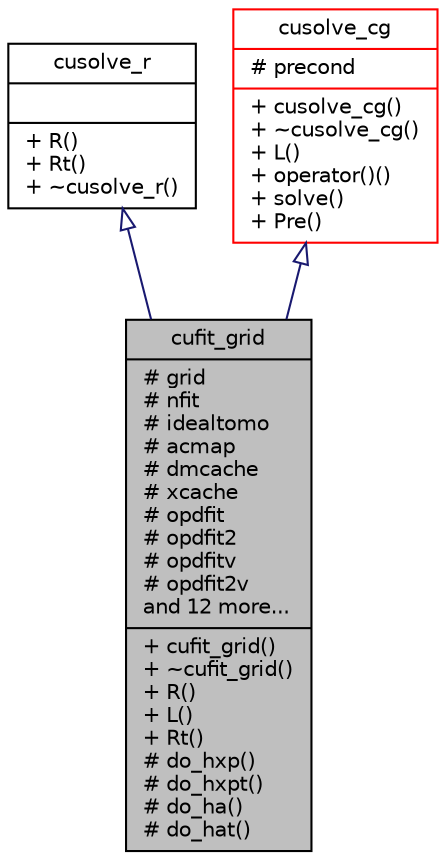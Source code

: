 digraph "cufit_grid"
{
 // INTERACTIVE_SVG=YES
  bgcolor="transparent";
  edge [fontname="Helvetica",fontsize="10",labelfontname="Helvetica",labelfontsize="10"];
  node [fontname="Helvetica",fontsize="10",shape=record];
  Node0 [label="{cufit_grid\n|# grid\l# nfit\l# idealtomo\l# acmap\l# dmcache\l# xcache\l# opdfit\l# opdfit2\l# opdfitv\l# opdfit2v\land 12 more...\l|+ cufit_grid()\l+ ~cufit_grid()\l+ R()\l+ L()\l+ Rt()\l# do_hxp()\l# do_hxpt()\l# do_ha()\l# do_hat()\l}",height=0.2,width=0.4,color="black", fillcolor="grey75", style="filled", fontcolor="black"];
  Node1 -> Node0 [dir="back",color="midnightblue",fontsize="10",style="solid",arrowtail="onormal",fontname="Helvetica"];
  Node1 [label="{cusolve_r\n||+ R()\l+ Rt()\l+ ~cusolve_r()\l}",height=0.2,width=0.4,color="black",URL="$classcusolve__r.html"];
  Node2 -> Node0 [dir="back",color="midnightblue",fontsize="10",style="solid",arrowtail="onormal",fontname="Helvetica"];
  Node2 [label="{cusolve_cg\n|# precond\l|+ cusolve_cg()\l+ ~cusolve_cg()\l+ L()\l+ operator()()\l+ solve()\l+ Pre()\l}",height=0.2,width=0.4,color="red",URL="$classcusolve__cg.html"];
}
